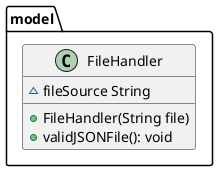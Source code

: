 @startuml
'https://plantuml.com/class-diagram

package model {
    class FileHandler {
        ~ fileSource String
        + FileHandler(String file)
        + validJSONFile(): void
    }
}

@enduml